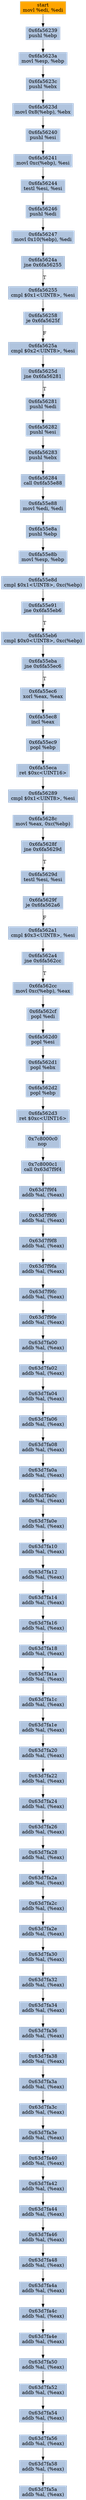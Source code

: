 digraph G {
node[shape=rectangle,style=filled,fillcolor=lightsteelblue,color=lightsteelblue]
bgcolor="transparent"
a0x6fa56237movl_edi_edi[label="start\nmovl %edi, %edi",color="lightgrey",fillcolor="orange"];
a0x6fa56239pushl_ebp[label="0x6fa56239\npushl %ebp"];
a0x6fa5623amovl_esp_ebp[label="0x6fa5623a\nmovl %esp, %ebp"];
a0x6fa5623cpushl_ebx[label="0x6fa5623c\npushl %ebx"];
a0x6fa5623dmovl_0x8ebp__ebx[label="0x6fa5623d\nmovl 0x8(%ebp), %ebx"];
a0x6fa56240pushl_esi[label="0x6fa56240\npushl %esi"];
a0x6fa56241movl_0xcebp__esi[label="0x6fa56241\nmovl 0xc(%ebp), %esi"];
a0x6fa56244testl_esi_esi[label="0x6fa56244\ntestl %esi, %esi"];
a0x6fa56246pushl_edi[label="0x6fa56246\npushl %edi"];
a0x6fa56247movl_0x10ebp__edi[label="0x6fa56247\nmovl 0x10(%ebp), %edi"];
a0x6fa5624ajne_0x6fa56255[label="0x6fa5624a\njne 0x6fa56255"];
a0x6fa56255cmpl_0x1UINT8_esi[label="0x6fa56255\ncmpl $0x1<UINT8>, %esi"];
a0x6fa56258je_0x6fa5625f[label="0x6fa56258\nje 0x6fa5625f"];
a0x6fa5625acmpl_0x2UINT8_esi[label="0x6fa5625a\ncmpl $0x2<UINT8>, %esi"];
a0x6fa5625djne_0x6fa56281[label="0x6fa5625d\njne 0x6fa56281"];
a0x6fa56281pushl_edi[label="0x6fa56281\npushl %edi"];
a0x6fa56282pushl_esi[label="0x6fa56282\npushl %esi"];
a0x6fa56283pushl_ebx[label="0x6fa56283\npushl %ebx"];
a0x6fa56284call_0x6fa55e88[label="0x6fa56284\ncall 0x6fa55e88"];
a0x6fa55e88movl_edi_edi[label="0x6fa55e88\nmovl %edi, %edi"];
a0x6fa55e8apushl_ebp[label="0x6fa55e8a\npushl %ebp"];
a0x6fa55e8bmovl_esp_ebp[label="0x6fa55e8b\nmovl %esp, %ebp"];
a0x6fa55e8dcmpl_0x1UINT8_0xcebp_[label="0x6fa55e8d\ncmpl $0x1<UINT8>, 0xc(%ebp)"];
a0x6fa55e91jne_0x6fa55eb6[label="0x6fa55e91\njne 0x6fa55eb6"];
a0x6fa55eb6cmpl_0x0UINT8_0xcebp_[label="0x6fa55eb6\ncmpl $0x0<UINT8>, 0xc(%ebp)"];
a0x6fa55ebajne_0x6fa55ec6[label="0x6fa55eba\njne 0x6fa55ec6"];
a0x6fa55ec6xorl_eax_eax[label="0x6fa55ec6\nxorl %eax, %eax"];
a0x6fa55ec8incl_eax[label="0x6fa55ec8\nincl %eax"];
a0x6fa55ec9popl_ebp[label="0x6fa55ec9\npopl %ebp"];
a0x6fa55ecaret_0xcUINT16[label="0x6fa55eca\nret $0xc<UINT16>"];
a0x6fa56289cmpl_0x1UINT8_esi[label="0x6fa56289\ncmpl $0x1<UINT8>, %esi"];
a0x6fa5628cmovl_eax_0xcebp_[label="0x6fa5628c\nmovl %eax, 0xc(%ebp)"];
a0x6fa5628fjne_0x6fa5629d[label="0x6fa5628f\njne 0x6fa5629d"];
a0x6fa5629dtestl_esi_esi[label="0x6fa5629d\ntestl %esi, %esi"];
a0x6fa5629fje_0x6fa562a6[label="0x6fa5629f\nje 0x6fa562a6"];
a0x6fa562a1cmpl_0x3UINT8_esi[label="0x6fa562a1\ncmpl $0x3<UINT8>, %esi"];
a0x6fa562a4jne_0x6fa562cc[label="0x6fa562a4\njne 0x6fa562cc"];
a0x6fa562ccmovl_0xcebp__eax[label="0x6fa562cc\nmovl 0xc(%ebp), %eax"];
a0x6fa562cfpopl_edi[label="0x6fa562cf\npopl %edi"];
a0x6fa562d0popl_esi[label="0x6fa562d0\npopl %esi"];
a0x6fa562d1popl_ebx[label="0x6fa562d1\npopl %ebx"];
a0x6fa562d2popl_ebp[label="0x6fa562d2\npopl %ebp"];
a0x6fa562d3ret_0xcUINT16[label="0x6fa562d3\nret $0xc<UINT16>"];
a0x7c8000c0nop_[label="0x7c8000c0\nnop "];
a0x7c8000c1call_0x63d7f9f4[label="0x7c8000c1\ncall 0x63d7f9f4"];
a0x63d7f9f4addb_al_eax_[label="0x63d7f9f4\naddb %al, (%eax)"];
a0x63d7f9f6addb_al_eax_[label="0x63d7f9f6\naddb %al, (%eax)"];
a0x63d7f9f8addb_al_eax_[label="0x63d7f9f8\naddb %al, (%eax)"];
a0x63d7f9faaddb_al_eax_[label="0x63d7f9fa\naddb %al, (%eax)"];
a0x63d7f9fcaddb_al_eax_[label="0x63d7f9fc\naddb %al, (%eax)"];
a0x63d7f9feaddb_al_eax_[label="0x63d7f9fe\naddb %al, (%eax)"];
a0x63d7fa00addb_al_eax_[label="0x63d7fa00\naddb %al, (%eax)"];
a0x63d7fa02addb_al_eax_[label="0x63d7fa02\naddb %al, (%eax)"];
a0x63d7fa04addb_al_eax_[label="0x63d7fa04\naddb %al, (%eax)"];
a0x63d7fa06addb_al_eax_[label="0x63d7fa06\naddb %al, (%eax)"];
a0x63d7fa08addb_al_eax_[label="0x63d7fa08\naddb %al, (%eax)"];
a0x63d7fa0aaddb_al_eax_[label="0x63d7fa0a\naddb %al, (%eax)"];
a0x63d7fa0caddb_al_eax_[label="0x63d7fa0c\naddb %al, (%eax)"];
a0x63d7fa0eaddb_al_eax_[label="0x63d7fa0e\naddb %al, (%eax)"];
a0x63d7fa10addb_al_eax_[label="0x63d7fa10\naddb %al, (%eax)"];
a0x63d7fa12addb_al_eax_[label="0x63d7fa12\naddb %al, (%eax)"];
a0x63d7fa14addb_al_eax_[label="0x63d7fa14\naddb %al, (%eax)"];
a0x63d7fa16addb_al_eax_[label="0x63d7fa16\naddb %al, (%eax)"];
a0x63d7fa18addb_al_eax_[label="0x63d7fa18\naddb %al, (%eax)"];
a0x63d7fa1aaddb_al_eax_[label="0x63d7fa1a\naddb %al, (%eax)"];
a0x63d7fa1caddb_al_eax_[label="0x63d7fa1c\naddb %al, (%eax)"];
a0x63d7fa1eaddb_al_eax_[label="0x63d7fa1e\naddb %al, (%eax)"];
a0x63d7fa20addb_al_eax_[label="0x63d7fa20\naddb %al, (%eax)"];
a0x63d7fa22addb_al_eax_[label="0x63d7fa22\naddb %al, (%eax)"];
a0x63d7fa24addb_al_eax_[label="0x63d7fa24\naddb %al, (%eax)"];
a0x63d7fa26addb_al_eax_[label="0x63d7fa26\naddb %al, (%eax)"];
a0x63d7fa28addb_al_eax_[label="0x63d7fa28\naddb %al, (%eax)"];
a0x63d7fa2aaddb_al_eax_[label="0x63d7fa2a\naddb %al, (%eax)"];
a0x63d7fa2caddb_al_eax_[label="0x63d7fa2c\naddb %al, (%eax)"];
a0x63d7fa2eaddb_al_eax_[label="0x63d7fa2e\naddb %al, (%eax)"];
a0x63d7fa30addb_al_eax_[label="0x63d7fa30\naddb %al, (%eax)"];
a0x63d7fa32addb_al_eax_[label="0x63d7fa32\naddb %al, (%eax)"];
a0x63d7fa34addb_al_eax_[label="0x63d7fa34\naddb %al, (%eax)"];
a0x63d7fa36addb_al_eax_[label="0x63d7fa36\naddb %al, (%eax)"];
a0x63d7fa38addb_al_eax_[label="0x63d7fa38\naddb %al, (%eax)"];
a0x63d7fa3aaddb_al_eax_[label="0x63d7fa3a\naddb %al, (%eax)"];
a0x63d7fa3caddb_al_eax_[label="0x63d7fa3c\naddb %al, (%eax)"];
a0x63d7fa3eaddb_al_eax_[label="0x63d7fa3e\naddb %al, (%eax)"];
a0x63d7fa40addb_al_eax_[label="0x63d7fa40\naddb %al, (%eax)"];
a0x63d7fa42addb_al_eax_[label="0x63d7fa42\naddb %al, (%eax)"];
a0x63d7fa44addb_al_eax_[label="0x63d7fa44\naddb %al, (%eax)"];
a0x63d7fa46addb_al_eax_[label="0x63d7fa46\naddb %al, (%eax)"];
a0x63d7fa48addb_al_eax_[label="0x63d7fa48\naddb %al, (%eax)"];
a0x63d7fa4aaddb_al_eax_[label="0x63d7fa4a\naddb %al, (%eax)"];
a0x63d7fa4caddb_al_eax_[label="0x63d7fa4c\naddb %al, (%eax)"];
a0x63d7fa4eaddb_al_eax_[label="0x63d7fa4e\naddb %al, (%eax)"];
a0x63d7fa50addb_al_eax_[label="0x63d7fa50\naddb %al, (%eax)"];
a0x63d7fa52addb_al_eax_[label="0x63d7fa52\naddb %al, (%eax)"];
a0x63d7fa54addb_al_eax_[label="0x63d7fa54\naddb %al, (%eax)"];
a0x63d7fa56addb_al_eax_[label="0x63d7fa56\naddb %al, (%eax)"];
a0x63d7fa58addb_al_eax_[label="0x63d7fa58\naddb %al, (%eax)"];
a0x63d7fa5aaddb_al_eax_[label="0x63d7fa5a\naddb %al, (%eax)"];
a0x6fa56237movl_edi_edi -> a0x6fa56239pushl_ebp [color="#000000"];
a0x6fa56239pushl_ebp -> a0x6fa5623amovl_esp_ebp [color="#000000"];
a0x6fa5623amovl_esp_ebp -> a0x6fa5623cpushl_ebx [color="#000000"];
a0x6fa5623cpushl_ebx -> a0x6fa5623dmovl_0x8ebp__ebx [color="#000000"];
a0x6fa5623dmovl_0x8ebp__ebx -> a0x6fa56240pushl_esi [color="#000000"];
a0x6fa56240pushl_esi -> a0x6fa56241movl_0xcebp__esi [color="#000000"];
a0x6fa56241movl_0xcebp__esi -> a0x6fa56244testl_esi_esi [color="#000000"];
a0x6fa56244testl_esi_esi -> a0x6fa56246pushl_edi [color="#000000"];
a0x6fa56246pushl_edi -> a0x6fa56247movl_0x10ebp__edi [color="#000000"];
a0x6fa56247movl_0x10ebp__edi -> a0x6fa5624ajne_0x6fa56255 [color="#000000"];
a0x6fa5624ajne_0x6fa56255 -> a0x6fa56255cmpl_0x1UINT8_esi [color="#000000",label="T"];
a0x6fa56255cmpl_0x1UINT8_esi -> a0x6fa56258je_0x6fa5625f [color="#000000"];
a0x6fa56258je_0x6fa5625f -> a0x6fa5625acmpl_0x2UINT8_esi [color="#000000",label="F"];
a0x6fa5625acmpl_0x2UINT8_esi -> a0x6fa5625djne_0x6fa56281 [color="#000000"];
a0x6fa5625djne_0x6fa56281 -> a0x6fa56281pushl_edi [color="#000000",label="T"];
a0x6fa56281pushl_edi -> a0x6fa56282pushl_esi [color="#000000"];
a0x6fa56282pushl_esi -> a0x6fa56283pushl_ebx [color="#000000"];
a0x6fa56283pushl_ebx -> a0x6fa56284call_0x6fa55e88 [color="#000000"];
a0x6fa56284call_0x6fa55e88 -> a0x6fa55e88movl_edi_edi [color="#000000"];
a0x6fa55e88movl_edi_edi -> a0x6fa55e8apushl_ebp [color="#000000"];
a0x6fa55e8apushl_ebp -> a0x6fa55e8bmovl_esp_ebp [color="#000000"];
a0x6fa55e8bmovl_esp_ebp -> a0x6fa55e8dcmpl_0x1UINT8_0xcebp_ [color="#000000"];
a0x6fa55e8dcmpl_0x1UINT8_0xcebp_ -> a0x6fa55e91jne_0x6fa55eb6 [color="#000000"];
a0x6fa55e91jne_0x6fa55eb6 -> a0x6fa55eb6cmpl_0x0UINT8_0xcebp_ [color="#000000",label="T"];
a0x6fa55eb6cmpl_0x0UINT8_0xcebp_ -> a0x6fa55ebajne_0x6fa55ec6 [color="#000000"];
a0x6fa55ebajne_0x6fa55ec6 -> a0x6fa55ec6xorl_eax_eax [color="#000000",label="T"];
a0x6fa55ec6xorl_eax_eax -> a0x6fa55ec8incl_eax [color="#000000"];
a0x6fa55ec8incl_eax -> a0x6fa55ec9popl_ebp [color="#000000"];
a0x6fa55ec9popl_ebp -> a0x6fa55ecaret_0xcUINT16 [color="#000000"];
a0x6fa55ecaret_0xcUINT16 -> a0x6fa56289cmpl_0x1UINT8_esi [color="#000000"];
a0x6fa56289cmpl_0x1UINT8_esi -> a0x6fa5628cmovl_eax_0xcebp_ [color="#000000"];
a0x6fa5628cmovl_eax_0xcebp_ -> a0x6fa5628fjne_0x6fa5629d [color="#000000"];
a0x6fa5628fjne_0x6fa5629d -> a0x6fa5629dtestl_esi_esi [color="#000000",label="T"];
a0x6fa5629dtestl_esi_esi -> a0x6fa5629fje_0x6fa562a6 [color="#000000"];
a0x6fa5629fje_0x6fa562a6 -> a0x6fa562a1cmpl_0x3UINT8_esi [color="#000000",label="F"];
a0x6fa562a1cmpl_0x3UINT8_esi -> a0x6fa562a4jne_0x6fa562cc [color="#000000"];
a0x6fa562a4jne_0x6fa562cc -> a0x6fa562ccmovl_0xcebp__eax [color="#000000",label="T"];
a0x6fa562ccmovl_0xcebp__eax -> a0x6fa562cfpopl_edi [color="#000000"];
a0x6fa562cfpopl_edi -> a0x6fa562d0popl_esi [color="#000000"];
a0x6fa562d0popl_esi -> a0x6fa562d1popl_ebx [color="#000000"];
a0x6fa562d1popl_ebx -> a0x6fa562d2popl_ebp [color="#000000"];
a0x6fa562d2popl_ebp -> a0x6fa562d3ret_0xcUINT16 [color="#000000"];
a0x6fa562d3ret_0xcUINT16 -> a0x7c8000c0nop_ [color="#000000"];
a0x7c8000c0nop_ -> a0x7c8000c1call_0x63d7f9f4 [color="#000000"];
a0x7c8000c1call_0x63d7f9f4 -> a0x63d7f9f4addb_al_eax_ [color="#000000"];
a0x63d7f9f4addb_al_eax_ -> a0x63d7f9f6addb_al_eax_ [color="#000000"];
a0x63d7f9f6addb_al_eax_ -> a0x63d7f9f8addb_al_eax_ [color="#000000"];
a0x63d7f9f8addb_al_eax_ -> a0x63d7f9faaddb_al_eax_ [color="#000000"];
a0x63d7f9faaddb_al_eax_ -> a0x63d7f9fcaddb_al_eax_ [color="#000000"];
a0x63d7f9fcaddb_al_eax_ -> a0x63d7f9feaddb_al_eax_ [color="#000000"];
a0x63d7f9feaddb_al_eax_ -> a0x63d7fa00addb_al_eax_ [color="#000000"];
a0x63d7fa00addb_al_eax_ -> a0x63d7fa02addb_al_eax_ [color="#000000"];
a0x63d7fa02addb_al_eax_ -> a0x63d7fa04addb_al_eax_ [color="#000000"];
a0x63d7fa04addb_al_eax_ -> a0x63d7fa06addb_al_eax_ [color="#000000"];
a0x63d7fa06addb_al_eax_ -> a0x63d7fa08addb_al_eax_ [color="#000000"];
a0x63d7fa08addb_al_eax_ -> a0x63d7fa0aaddb_al_eax_ [color="#000000"];
a0x63d7fa0aaddb_al_eax_ -> a0x63d7fa0caddb_al_eax_ [color="#000000"];
a0x63d7fa0caddb_al_eax_ -> a0x63d7fa0eaddb_al_eax_ [color="#000000"];
a0x63d7fa0eaddb_al_eax_ -> a0x63d7fa10addb_al_eax_ [color="#000000"];
a0x63d7fa10addb_al_eax_ -> a0x63d7fa12addb_al_eax_ [color="#000000"];
a0x63d7fa12addb_al_eax_ -> a0x63d7fa14addb_al_eax_ [color="#000000"];
a0x63d7fa14addb_al_eax_ -> a0x63d7fa16addb_al_eax_ [color="#000000"];
a0x63d7fa16addb_al_eax_ -> a0x63d7fa18addb_al_eax_ [color="#000000"];
a0x63d7fa18addb_al_eax_ -> a0x63d7fa1aaddb_al_eax_ [color="#000000"];
a0x63d7fa1aaddb_al_eax_ -> a0x63d7fa1caddb_al_eax_ [color="#000000"];
a0x63d7fa1caddb_al_eax_ -> a0x63d7fa1eaddb_al_eax_ [color="#000000"];
a0x63d7fa1eaddb_al_eax_ -> a0x63d7fa20addb_al_eax_ [color="#000000"];
a0x63d7fa20addb_al_eax_ -> a0x63d7fa22addb_al_eax_ [color="#000000"];
a0x63d7fa22addb_al_eax_ -> a0x63d7fa24addb_al_eax_ [color="#000000"];
a0x63d7fa24addb_al_eax_ -> a0x63d7fa26addb_al_eax_ [color="#000000"];
a0x63d7fa26addb_al_eax_ -> a0x63d7fa28addb_al_eax_ [color="#000000"];
a0x63d7fa28addb_al_eax_ -> a0x63d7fa2aaddb_al_eax_ [color="#000000"];
a0x63d7fa2aaddb_al_eax_ -> a0x63d7fa2caddb_al_eax_ [color="#000000"];
a0x63d7fa2caddb_al_eax_ -> a0x63d7fa2eaddb_al_eax_ [color="#000000"];
a0x63d7fa2eaddb_al_eax_ -> a0x63d7fa30addb_al_eax_ [color="#000000"];
a0x63d7fa30addb_al_eax_ -> a0x63d7fa32addb_al_eax_ [color="#000000"];
a0x63d7fa32addb_al_eax_ -> a0x63d7fa34addb_al_eax_ [color="#000000"];
a0x63d7fa34addb_al_eax_ -> a0x63d7fa36addb_al_eax_ [color="#000000"];
a0x63d7fa36addb_al_eax_ -> a0x63d7fa38addb_al_eax_ [color="#000000"];
a0x63d7fa38addb_al_eax_ -> a0x63d7fa3aaddb_al_eax_ [color="#000000"];
a0x63d7fa3aaddb_al_eax_ -> a0x63d7fa3caddb_al_eax_ [color="#000000"];
a0x63d7fa3caddb_al_eax_ -> a0x63d7fa3eaddb_al_eax_ [color="#000000"];
a0x63d7fa3eaddb_al_eax_ -> a0x63d7fa40addb_al_eax_ [color="#000000"];
a0x63d7fa40addb_al_eax_ -> a0x63d7fa42addb_al_eax_ [color="#000000"];
a0x63d7fa42addb_al_eax_ -> a0x63d7fa44addb_al_eax_ [color="#000000"];
a0x63d7fa44addb_al_eax_ -> a0x63d7fa46addb_al_eax_ [color="#000000"];
a0x63d7fa46addb_al_eax_ -> a0x63d7fa48addb_al_eax_ [color="#000000"];
a0x63d7fa48addb_al_eax_ -> a0x63d7fa4aaddb_al_eax_ [color="#000000"];
a0x63d7fa4aaddb_al_eax_ -> a0x63d7fa4caddb_al_eax_ [color="#000000"];
a0x63d7fa4caddb_al_eax_ -> a0x63d7fa4eaddb_al_eax_ [color="#000000"];
a0x63d7fa4eaddb_al_eax_ -> a0x63d7fa50addb_al_eax_ [color="#000000"];
a0x63d7fa50addb_al_eax_ -> a0x63d7fa52addb_al_eax_ [color="#000000"];
a0x63d7fa52addb_al_eax_ -> a0x63d7fa54addb_al_eax_ [color="#000000"];
a0x63d7fa54addb_al_eax_ -> a0x63d7fa56addb_al_eax_ [color="#000000"];
a0x63d7fa56addb_al_eax_ -> a0x63d7fa58addb_al_eax_ [color="#000000"];
a0x63d7fa58addb_al_eax_ -> a0x63d7fa5aaddb_al_eax_ [color="#000000"];
}
